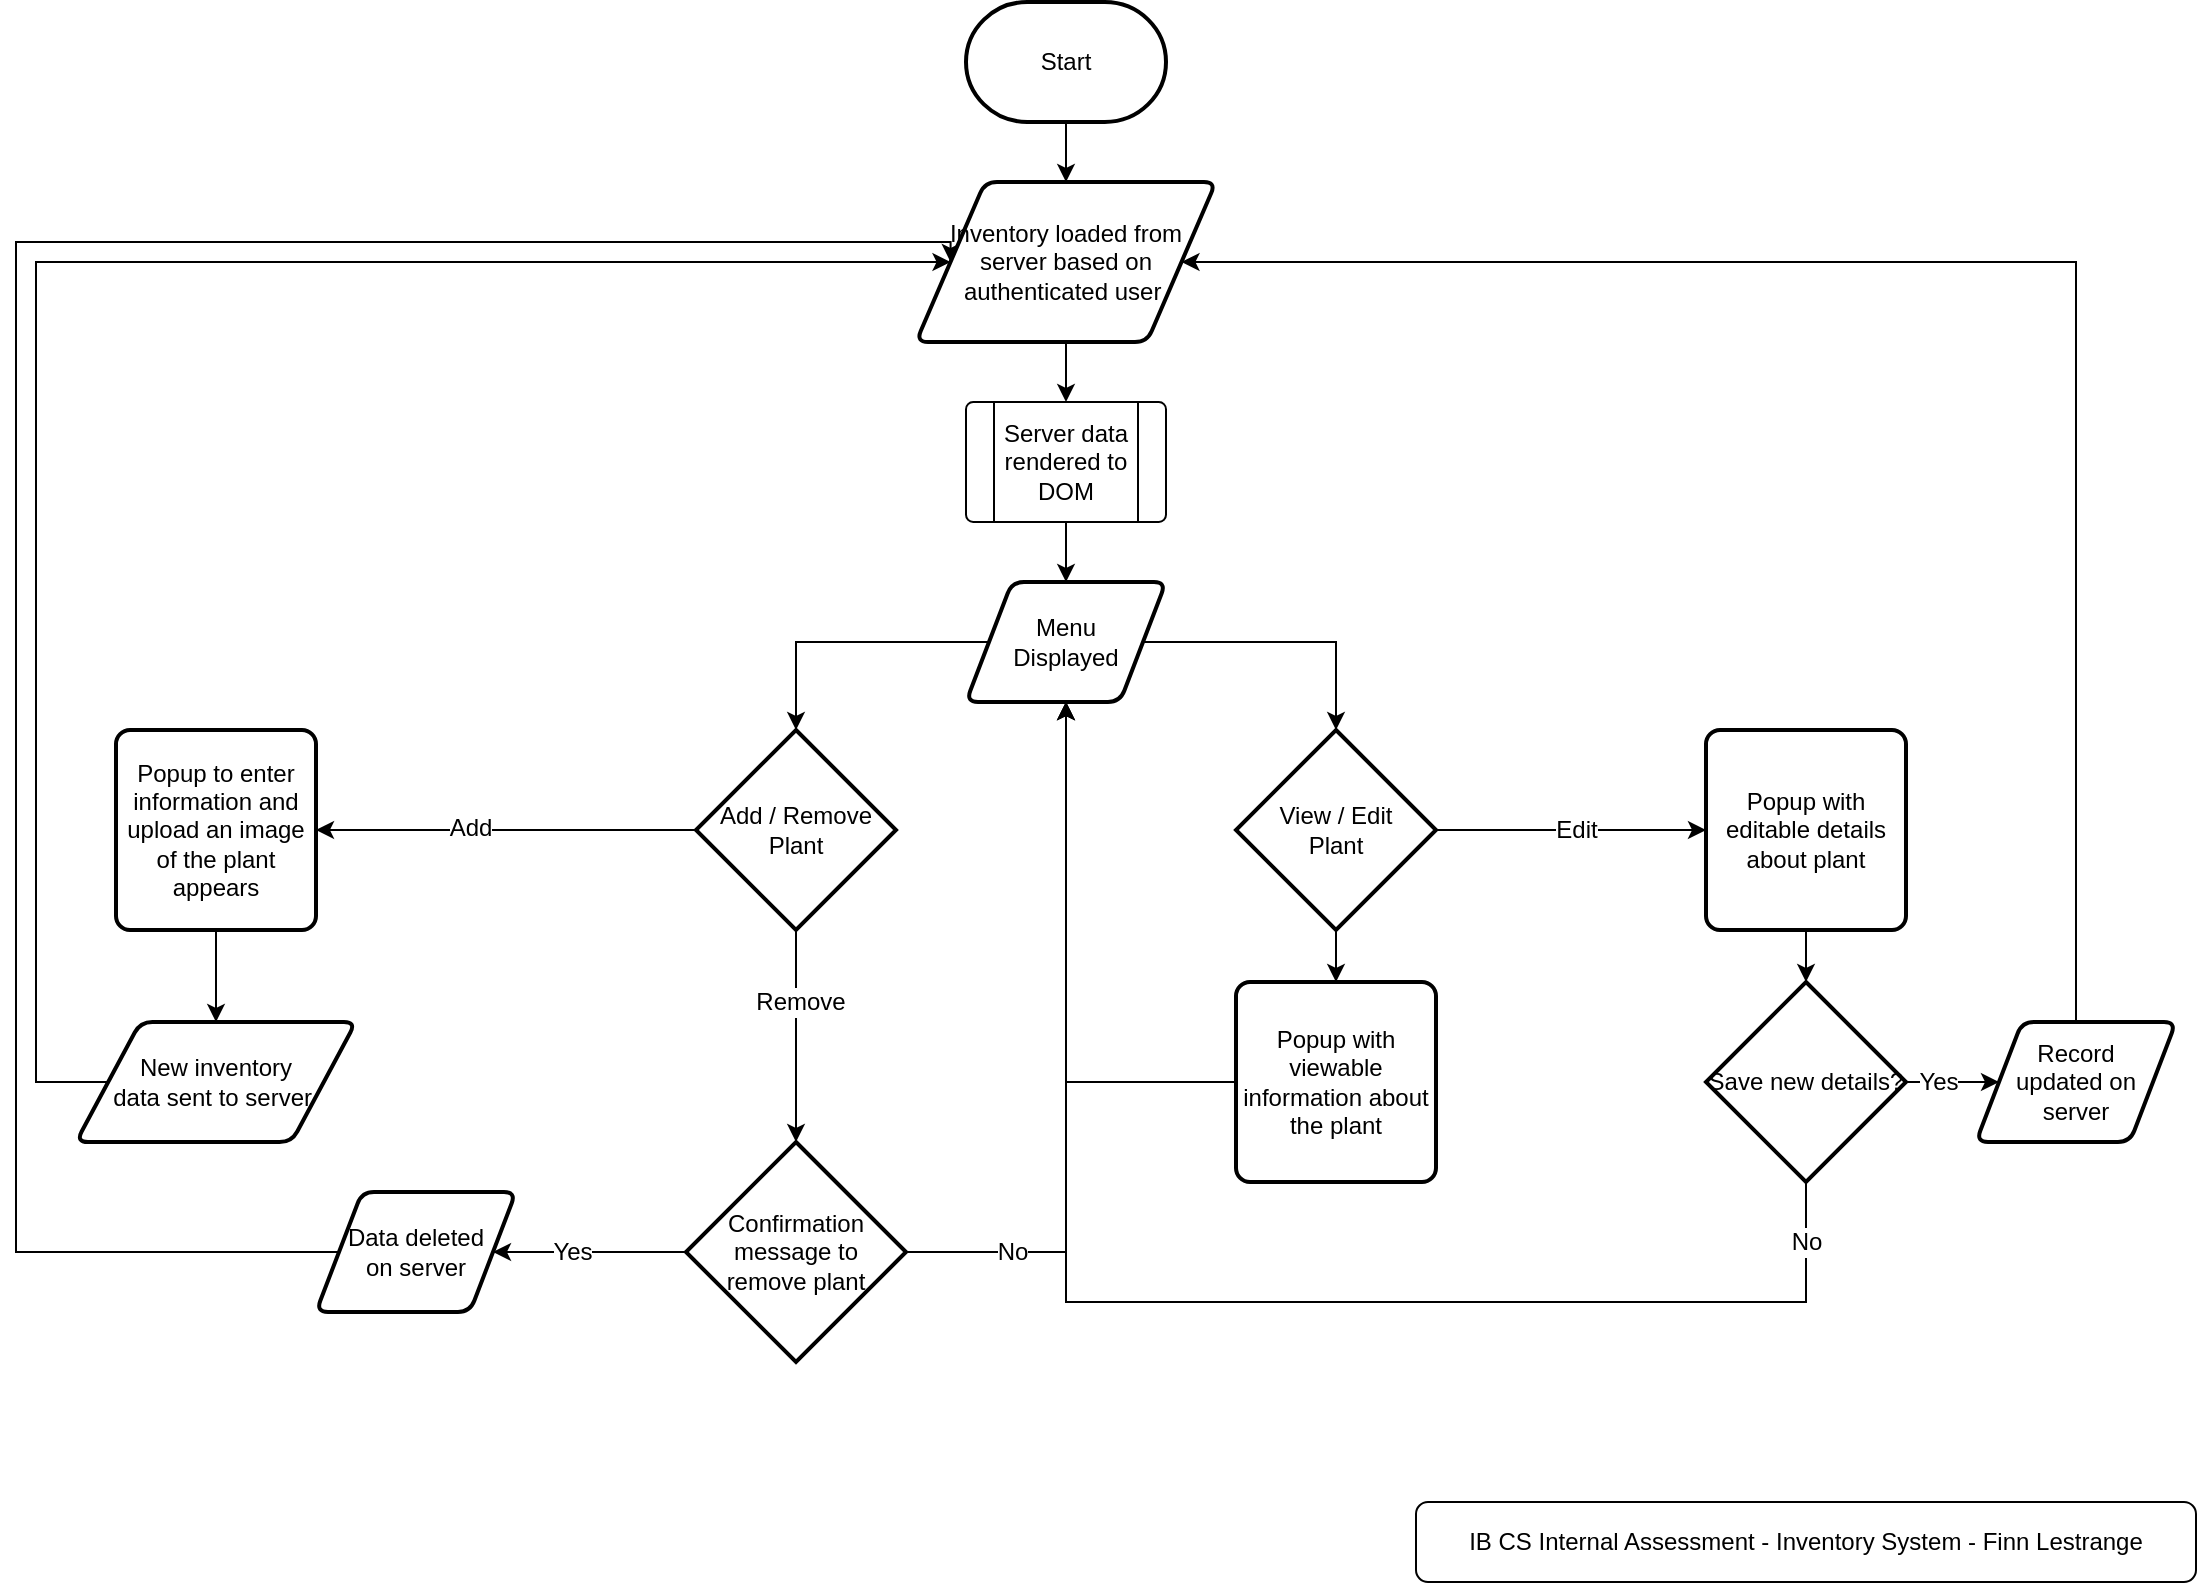 <mxfile version="15.5.6" type="github">
  <diagram id="dJrjSMjwjFoepgSSJFIQ" name="Page-1">
    <mxGraphModel dx="1422" dy="762" grid="1" gridSize="10" guides="1" tooltips="1" connect="1" arrows="1" fold="1" page="1" pageScale="1" pageWidth="1169" pageHeight="827" math="0" shadow="0">
      <root>
        <mxCell id="0" />
        <mxCell id="1" parent="0" />
        <mxCell id="l0b-sQyUAo9crAttn33O-1" value="IB CS Internal Assessment - Inventory System - Finn Lestrange" style="rounded=1;whiteSpace=wrap;html=1;" vertex="1" parent="1">
          <mxGeometry x="760" y="760" width="390" height="40" as="geometry" />
        </mxCell>
        <mxCell id="l0b-sQyUAo9crAttn33O-4" style="edgeStyle=orthogonalEdgeStyle;rounded=0;orthogonalLoop=1;jettySize=auto;html=1;exitX=0.5;exitY=1;exitDx=0;exitDy=0;exitPerimeter=0;entryX=0.5;entryY=0;entryDx=0;entryDy=0;fontSize=12;" edge="1" parent="1" source="l0b-sQyUAo9crAttn33O-2" target="l0b-sQyUAo9crAttn33O-3">
          <mxGeometry relative="1" as="geometry" />
        </mxCell>
        <mxCell id="l0b-sQyUAo9crAttn33O-2" value="Start" style="strokeWidth=2;html=1;shape=mxgraph.flowchart.terminator;whiteSpace=wrap;" vertex="1" parent="1">
          <mxGeometry x="535" y="10" width="100" height="60" as="geometry" />
        </mxCell>
        <mxCell id="l0b-sQyUAo9crAttn33O-33" style="edgeStyle=orthogonalEdgeStyle;rounded=0;orthogonalLoop=1;jettySize=auto;html=1;exitX=0.5;exitY=1;exitDx=0;exitDy=0;entryX=0.5;entryY=0;entryDx=0;entryDy=0;fontSize=12;" edge="1" parent="1" source="l0b-sQyUAo9crAttn33O-3" target="l0b-sQyUAo9crAttn33O-32">
          <mxGeometry relative="1" as="geometry" />
        </mxCell>
        <mxCell id="l0b-sQyUAo9crAttn33O-3" value="&lt;font style=&quot;font-size: 12px&quot;&gt;Inventory loaded from server based on &lt;br&gt;authenticated user&amp;nbsp;&lt;/font&gt;" style="shape=parallelogram;html=1;strokeWidth=2;perimeter=parallelogramPerimeter;whiteSpace=wrap;rounded=1;arcSize=12;size=0.23;" vertex="1" parent="1">
          <mxGeometry x="510" y="100" width="150" height="80" as="geometry" />
        </mxCell>
        <mxCell id="l0b-sQyUAo9crAttn33O-12" style="edgeStyle=orthogonalEdgeStyle;rounded=0;orthogonalLoop=1;jettySize=auto;html=1;exitX=0;exitY=0.5;exitDx=0;exitDy=0;exitPerimeter=0;entryX=1;entryY=0.5;entryDx=0;entryDy=0;fontSize=12;" edge="1" parent="1" source="l0b-sQyUAo9crAttn33O-5" target="l0b-sQyUAo9crAttn33O-11">
          <mxGeometry relative="1" as="geometry" />
        </mxCell>
        <mxCell id="l0b-sQyUAo9crAttn33O-13" value="Add" style="edgeLabel;html=1;align=center;verticalAlign=middle;resizable=0;points=[];fontSize=12;" vertex="1" connectable="0" parent="l0b-sQyUAo9crAttn33O-12">
          <mxGeometry x="0.19" y="-1" relative="1" as="geometry">
            <mxPoint as="offset" />
          </mxGeometry>
        </mxCell>
        <mxCell id="l0b-sQyUAo9crAttn33O-21" style="edgeStyle=orthogonalEdgeStyle;rounded=0;orthogonalLoop=1;jettySize=auto;html=1;exitX=0.5;exitY=1;exitDx=0;exitDy=0;exitPerimeter=0;entryX=0.5;entryY=0;entryDx=0;entryDy=0;entryPerimeter=0;fontSize=12;" edge="1" parent="1" source="l0b-sQyUAo9crAttn33O-5" target="l0b-sQyUAo9crAttn33O-20">
          <mxGeometry relative="1" as="geometry" />
        </mxCell>
        <mxCell id="l0b-sQyUAo9crAttn33O-22" value="Remove" style="edgeLabel;html=1;align=center;verticalAlign=middle;resizable=0;points=[];fontSize=12;" vertex="1" connectable="0" parent="l0b-sQyUAo9crAttn33O-21">
          <mxGeometry x="-0.321" y="2" relative="1" as="geometry">
            <mxPoint as="offset" />
          </mxGeometry>
        </mxCell>
        <mxCell id="l0b-sQyUAo9crAttn33O-5" value="Add / Remove Plant" style="strokeWidth=2;html=1;shape=mxgraph.flowchart.decision;whiteSpace=wrap;fontSize=12;" vertex="1" parent="1">
          <mxGeometry x="400" y="374" width="100" height="100" as="geometry" />
        </mxCell>
        <mxCell id="l0b-sQyUAo9crAttn33O-8" style="edgeStyle=orthogonalEdgeStyle;rounded=0;orthogonalLoop=1;jettySize=auto;html=1;exitX=0;exitY=0.5;exitDx=0;exitDy=0;entryX=0.5;entryY=0;entryDx=0;entryDy=0;entryPerimeter=0;fontSize=12;" edge="1" parent="1" source="l0b-sQyUAo9crAttn33O-6" target="l0b-sQyUAo9crAttn33O-5">
          <mxGeometry relative="1" as="geometry" />
        </mxCell>
        <mxCell id="l0b-sQyUAo9crAttn33O-10" style="edgeStyle=orthogonalEdgeStyle;rounded=0;orthogonalLoop=1;jettySize=auto;html=1;exitX=1;exitY=0.5;exitDx=0;exitDy=0;entryX=0.5;entryY=0;entryDx=0;entryDy=0;entryPerimeter=0;fontSize=12;" edge="1" parent="1" source="l0b-sQyUAo9crAttn33O-6" target="l0b-sQyUAo9crAttn33O-9">
          <mxGeometry relative="1" as="geometry" />
        </mxCell>
        <mxCell id="l0b-sQyUAo9crAttn33O-6" value="Menu&lt;br&gt;Displayed" style="shape=parallelogram;html=1;strokeWidth=2;perimeter=parallelogramPerimeter;whiteSpace=wrap;rounded=1;arcSize=12;size=0.23;fontSize=12;" vertex="1" parent="1">
          <mxGeometry x="535" y="300" width="100" height="60" as="geometry" />
        </mxCell>
        <mxCell id="l0b-sQyUAo9crAttn33O-30" style="edgeStyle=orthogonalEdgeStyle;rounded=0;orthogonalLoop=1;jettySize=auto;html=1;exitX=1;exitY=0.5;exitDx=0;exitDy=0;exitPerimeter=0;entryX=0;entryY=0.5;entryDx=0;entryDy=0;fontSize=12;" edge="1" parent="1" source="l0b-sQyUAo9crAttn33O-9" target="l0b-sQyUAo9crAttn33O-29">
          <mxGeometry relative="1" as="geometry" />
        </mxCell>
        <mxCell id="l0b-sQyUAo9crAttn33O-31" value="Edit" style="edgeLabel;html=1;align=center;verticalAlign=middle;resizable=0;points=[];fontSize=12;" vertex="1" connectable="0" parent="l0b-sQyUAo9crAttn33O-30">
          <mxGeometry x="0.244" y="-1" relative="1" as="geometry">
            <mxPoint x="-14" y="-1" as="offset" />
          </mxGeometry>
        </mxCell>
        <mxCell id="l0b-sQyUAo9crAttn33O-45" style="edgeStyle=orthogonalEdgeStyle;rounded=0;orthogonalLoop=1;jettySize=auto;html=1;exitX=0.5;exitY=1;exitDx=0;exitDy=0;exitPerimeter=0;entryX=0.5;entryY=0;entryDx=0;entryDy=0;fontSize=12;" edge="1" parent="1" source="l0b-sQyUAo9crAttn33O-9" target="l0b-sQyUAo9crAttn33O-44">
          <mxGeometry relative="1" as="geometry" />
        </mxCell>
        <mxCell id="l0b-sQyUAo9crAttn33O-9" value="View / Edit &lt;br&gt;Plant" style="strokeWidth=2;html=1;shape=mxgraph.flowchart.decision;whiteSpace=wrap;fontSize=12;" vertex="1" parent="1">
          <mxGeometry x="670" y="374" width="100" height="100" as="geometry" />
        </mxCell>
        <mxCell id="l0b-sQyUAo9crAttn33O-17" style="edgeStyle=orthogonalEdgeStyle;rounded=0;orthogonalLoop=1;jettySize=auto;html=1;exitX=0.5;exitY=1;exitDx=0;exitDy=0;entryX=0.5;entryY=0;entryDx=0;entryDy=0;fontSize=12;" edge="1" parent="1" source="l0b-sQyUAo9crAttn33O-11" target="l0b-sQyUAo9crAttn33O-16">
          <mxGeometry relative="1" as="geometry" />
        </mxCell>
        <mxCell id="l0b-sQyUAo9crAttn33O-11" value="Popup to enter information and upload an image of the plant appears" style="rounded=1;whiteSpace=wrap;html=1;absoluteArcSize=1;arcSize=14;strokeWidth=2;fontSize=12;" vertex="1" parent="1">
          <mxGeometry x="110" y="374" width="100" height="100" as="geometry" />
        </mxCell>
        <mxCell id="l0b-sQyUAo9crAttn33O-18" style="edgeStyle=orthogonalEdgeStyle;rounded=0;orthogonalLoop=1;jettySize=auto;html=1;exitX=0;exitY=0.5;exitDx=0;exitDy=0;entryX=0;entryY=0.5;entryDx=0;entryDy=0;fontSize=12;" edge="1" parent="1" source="l0b-sQyUAo9crAttn33O-16" target="l0b-sQyUAo9crAttn33O-3">
          <mxGeometry relative="1" as="geometry">
            <Array as="points">
              <mxPoint x="70" y="550" />
              <mxPoint x="70" y="140" />
            </Array>
          </mxGeometry>
        </mxCell>
        <mxCell id="l0b-sQyUAo9crAttn33O-16" value="New inventory &lt;br&gt;data sent to server&amp;nbsp;" style="shape=parallelogram;html=1;strokeWidth=2;perimeter=parallelogramPerimeter;whiteSpace=wrap;rounded=1;arcSize=12;size=0.23;fontSize=12;" vertex="1" parent="1">
          <mxGeometry x="90" y="520" width="140" height="60" as="geometry" />
        </mxCell>
        <mxCell id="l0b-sQyUAo9crAttn33O-24" style="edgeStyle=orthogonalEdgeStyle;rounded=0;orthogonalLoop=1;jettySize=auto;html=1;exitX=0;exitY=0.5;exitDx=0;exitDy=0;exitPerimeter=0;entryX=1;entryY=0.5;entryDx=0;entryDy=0;fontSize=12;" edge="1" parent="1" source="l0b-sQyUAo9crAttn33O-20" target="l0b-sQyUAo9crAttn33O-23">
          <mxGeometry relative="1" as="geometry" />
        </mxCell>
        <mxCell id="l0b-sQyUAo9crAttn33O-26" value="Yes" style="edgeLabel;html=1;align=center;verticalAlign=middle;resizable=0;points=[];fontSize=12;" vertex="1" connectable="0" parent="l0b-sQyUAo9crAttn33O-24">
          <mxGeometry x="0.187" y="2" relative="1" as="geometry">
            <mxPoint y="-2" as="offset" />
          </mxGeometry>
        </mxCell>
        <mxCell id="l0b-sQyUAo9crAttn33O-27" style="edgeStyle=orthogonalEdgeStyle;rounded=0;orthogonalLoop=1;jettySize=auto;html=1;entryX=0.5;entryY=1;entryDx=0;entryDy=0;fontSize=12;" edge="1" parent="1" source="l0b-sQyUAo9crAttn33O-20" target="l0b-sQyUAo9crAttn33O-6">
          <mxGeometry relative="1" as="geometry" />
        </mxCell>
        <mxCell id="l0b-sQyUAo9crAttn33O-28" value="No" style="edgeLabel;html=1;align=center;verticalAlign=middle;resizable=0;points=[];fontSize=12;" vertex="1" connectable="0" parent="l0b-sQyUAo9crAttn33O-27">
          <mxGeometry x="-0.701" relative="1" as="geometry">
            <mxPoint as="offset" />
          </mxGeometry>
        </mxCell>
        <mxCell id="l0b-sQyUAo9crAttn33O-20" value="&lt;span&gt;Confirmation message to &lt;br&gt;remove plant&lt;/span&gt;" style="strokeWidth=2;html=1;shape=mxgraph.flowchart.decision;whiteSpace=wrap;fontSize=12;" vertex="1" parent="1">
          <mxGeometry x="395" y="580" width="110" height="110" as="geometry" />
        </mxCell>
        <mxCell id="l0b-sQyUAo9crAttn33O-25" style="edgeStyle=orthogonalEdgeStyle;rounded=0;orthogonalLoop=1;jettySize=auto;html=1;exitX=0;exitY=0.5;exitDx=0;exitDy=0;fontSize=12;entryX=0;entryY=0.5;entryDx=0;entryDy=0;" edge="1" parent="1" source="l0b-sQyUAo9crAttn33O-23" target="l0b-sQyUAo9crAttn33O-3">
          <mxGeometry relative="1" as="geometry">
            <mxPoint x="70" y="490" as="targetPoint" />
            <Array as="points">
              <mxPoint x="60" y="635" />
              <mxPoint x="60" y="130" />
              <mxPoint x="527" y="130" />
            </Array>
          </mxGeometry>
        </mxCell>
        <mxCell id="l0b-sQyUAo9crAttn33O-23" value="Data deleted &lt;br&gt;on server" style="shape=parallelogram;html=1;strokeWidth=2;perimeter=parallelogramPerimeter;whiteSpace=wrap;rounded=1;arcSize=12;size=0.23;fontSize=12;" vertex="1" parent="1">
          <mxGeometry x="210" y="605" width="100" height="60" as="geometry" />
        </mxCell>
        <mxCell id="l0b-sQyUAo9crAttn33O-40" style="edgeStyle=orthogonalEdgeStyle;rounded=0;orthogonalLoop=1;jettySize=auto;html=1;exitX=0.5;exitY=1;exitDx=0;exitDy=0;entryX=0.5;entryY=0;entryDx=0;entryDy=0;entryPerimeter=0;fontSize=12;" edge="1" parent="1" source="l0b-sQyUAo9crAttn33O-29" target="l0b-sQyUAo9crAttn33O-35">
          <mxGeometry relative="1" as="geometry" />
        </mxCell>
        <mxCell id="l0b-sQyUAo9crAttn33O-29" value="Popup with editable details about plant" style="rounded=1;whiteSpace=wrap;html=1;absoluteArcSize=1;arcSize=14;strokeWidth=2;fontSize=12;" vertex="1" parent="1">
          <mxGeometry x="905" y="374" width="100" height="100" as="geometry" />
        </mxCell>
        <mxCell id="l0b-sQyUAo9crAttn33O-34" style="edgeStyle=orthogonalEdgeStyle;rounded=0;orthogonalLoop=1;jettySize=auto;html=1;exitX=0.5;exitY=1;exitDx=0;exitDy=0;entryX=0.5;entryY=0;entryDx=0;entryDy=0;fontSize=12;" edge="1" parent="1" source="l0b-sQyUAo9crAttn33O-32" target="l0b-sQyUAo9crAttn33O-6">
          <mxGeometry relative="1" as="geometry" />
        </mxCell>
        <mxCell id="l0b-sQyUAo9crAttn33O-32" value="Server data rendered to DOM" style="verticalLabelPosition=middle;verticalAlign=middle;html=1;shape=process;whiteSpace=wrap;rounded=1;size=0.14;arcSize=6;fontSize=12;labelPosition=center;align=center;" vertex="1" parent="1">
          <mxGeometry x="535" y="210" width="100" height="60" as="geometry" />
        </mxCell>
        <mxCell id="l0b-sQyUAo9crAttn33O-37" style="edgeStyle=orthogonalEdgeStyle;rounded=0;orthogonalLoop=1;jettySize=auto;html=1;exitX=1;exitY=0.5;exitDx=0;exitDy=0;exitPerimeter=0;entryX=0;entryY=0.5;entryDx=0;entryDy=0;fontSize=12;" edge="1" parent="1" source="l0b-sQyUAo9crAttn33O-35" target="l0b-sQyUAo9crAttn33O-36">
          <mxGeometry relative="1" as="geometry" />
        </mxCell>
        <mxCell id="l0b-sQyUAo9crAttn33O-38" value="Yes" style="edgeLabel;html=1;align=center;verticalAlign=middle;resizable=0;points=[];fontSize=12;" vertex="1" connectable="0" parent="l0b-sQyUAo9crAttn33O-37">
          <mxGeometry x="-0.491" y="-1" relative="1" as="geometry">
            <mxPoint x="1" y="-1" as="offset" />
          </mxGeometry>
        </mxCell>
        <mxCell id="l0b-sQyUAo9crAttn33O-42" style="edgeStyle=orthogonalEdgeStyle;rounded=0;orthogonalLoop=1;jettySize=auto;html=1;exitX=0.5;exitY=1;exitDx=0;exitDy=0;exitPerimeter=0;entryX=0.5;entryY=1;entryDx=0;entryDy=0;fontSize=12;" edge="1" parent="1" source="l0b-sQyUAo9crAttn33O-35" target="l0b-sQyUAo9crAttn33O-6">
          <mxGeometry relative="1" as="geometry">
            <Array as="points">
              <mxPoint x="955" y="660" />
              <mxPoint x="585" y="660" />
            </Array>
          </mxGeometry>
        </mxCell>
        <mxCell id="l0b-sQyUAo9crAttn33O-43" value="No" style="edgeLabel;html=1;align=center;verticalAlign=middle;resizable=0;points=[];fontSize=12;" vertex="1" connectable="0" parent="l0b-sQyUAo9crAttn33O-42">
          <mxGeometry x="-0.874" y="-1" relative="1" as="geometry">
            <mxPoint x="1" y="-16" as="offset" />
          </mxGeometry>
        </mxCell>
        <mxCell id="l0b-sQyUAo9crAttn33O-35" value="Save new details?" style="strokeWidth=2;html=1;shape=mxgraph.flowchart.decision;whiteSpace=wrap;fontSize=12;" vertex="1" parent="1">
          <mxGeometry x="905" y="500" width="100" height="100" as="geometry" />
        </mxCell>
        <mxCell id="l0b-sQyUAo9crAttn33O-39" style="edgeStyle=orthogonalEdgeStyle;rounded=0;orthogonalLoop=1;jettySize=auto;html=1;exitX=0.5;exitY=0;exitDx=0;exitDy=0;entryX=1;entryY=0.5;entryDx=0;entryDy=0;fontSize=12;" edge="1" parent="1" source="l0b-sQyUAo9crAttn33O-36" target="l0b-sQyUAo9crAttn33O-3">
          <mxGeometry relative="1" as="geometry">
            <Array as="points">
              <mxPoint x="1090" y="140" />
            </Array>
          </mxGeometry>
        </mxCell>
        <mxCell id="l0b-sQyUAo9crAttn33O-36" value="Record &lt;br&gt;updated on &lt;br&gt;server" style="shape=parallelogram;html=1;strokeWidth=2;perimeter=parallelogramPerimeter;whiteSpace=wrap;rounded=1;arcSize=12;size=0.23;fontSize=12;" vertex="1" parent="1">
          <mxGeometry x="1040" y="520" width="100" height="60" as="geometry" />
        </mxCell>
        <mxCell id="l0b-sQyUAo9crAttn33O-46" style="edgeStyle=orthogonalEdgeStyle;rounded=0;orthogonalLoop=1;jettySize=auto;html=1;exitX=0;exitY=0.5;exitDx=0;exitDy=0;entryX=0.5;entryY=1;entryDx=0;entryDy=0;fontSize=12;" edge="1" parent="1" source="l0b-sQyUAo9crAttn33O-44" target="l0b-sQyUAo9crAttn33O-6">
          <mxGeometry relative="1" as="geometry" />
        </mxCell>
        <mxCell id="l0b-sQyUAo9crAttn33O-44" value="Popup with viewable information about the plant" style="rounded=1;whiteSpace=wrap;html=1;absoluteArcSize=1;arcSize=14;strokeWidth=2;fontSize=12;" vertex="1" parent="1">
          <mxGeometry x="670" y="500" width="100" height="100" as="geometry" />
        </mxCell>
      </root>
    </mxGraphModel>
  </diagram>
</mxfile>
